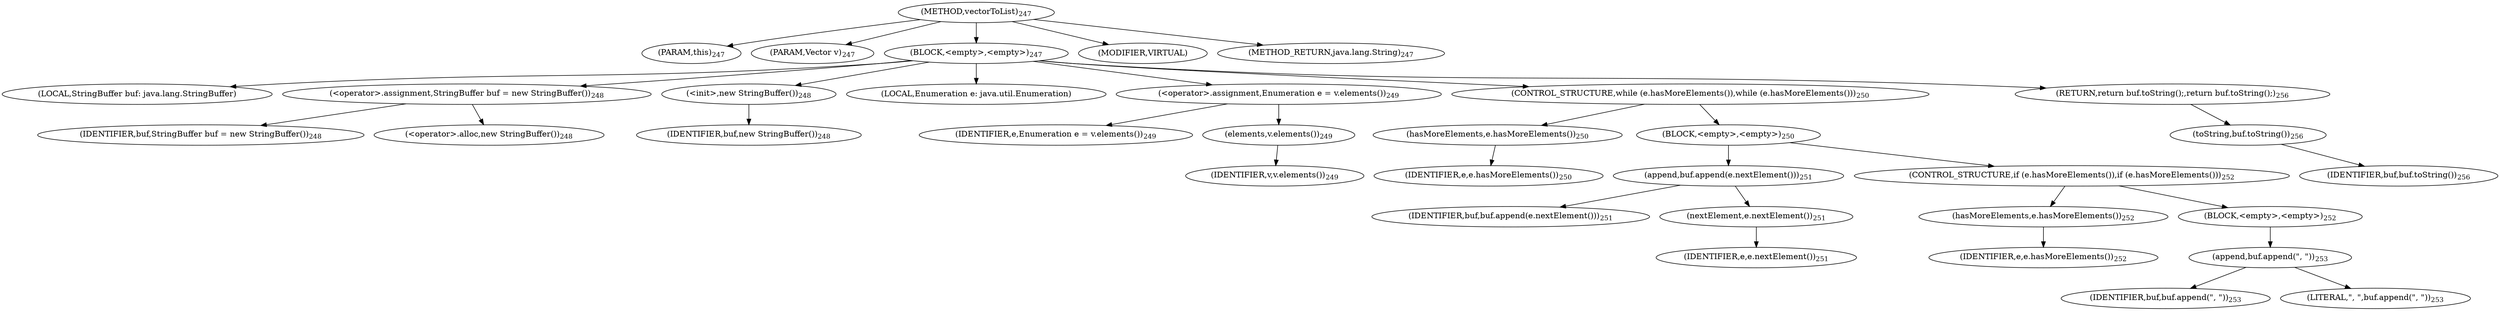 digraph "vectorToList" {  
"329" [label = <(METHOD,vectorToList)<SUB>247</SUB>> ]
"330" [label = <(PARAM,this)<SUB>247</SUB>> ]
"331" [label = <(PARAM,Vector v)<SUB>247</SUB>> ]
"332" [label = <(BLOCK,&lt;empty&gt;,&lt;empty&gt;)<SUB>247</SUB>> ]
"36" [label = <(LOCAL,StringBuffer buf: java.lang.StringBuffer)> ]
"333" [label = <(&lt;operator&gt;.assignment,StringBuffer buf = new StringBuffer())<SUB>248</SUB>> ]
"334" [label = <(IDENTIFIER,buf,StringBuffer buf = new StringBuffer())<SUB>248</SUB>> ]
"335" [label = <(&lt;operator&gt;.alloc,new StringBuffer())<SUB>248</SUB>> ]
"336" [label = <(&lt;init&gt;,new StringBuffer())<SUB>248</SUB>> ]
"35" [label = <(IDENTIFIER,buf,new StringBuffer())<SUB>248</SUB>> ]
"337" [label = <(LOCAL,Enumeration e: java.util.Enumeration)> ]
"338" [label = <(&lt;operator&gt;.assignment,Enumeration e = v.elements())<SUB>249</SUB>> ]
"339" [label = <(IDENTIFIER,e,Enumeration e = v.elements())<SUB>249</SUB>> ]
"340" [label = <(elements,v.elements())<SUB>249</SUB>> ]
"341" [label = <(IDENTIFIER,v,v.elements())<SUB>249</SUB>> ]
"342" [label = <(CONTROL_STRUCTURE,while (e.hasMoreElements()),while (e.hasMoreElements()))<SUB>250</SUB>> ]
"343" [label = <(hasMoreElements,e.hasMoreElements())<SUB>250</SUB>> ]
"344" [label = <(IDENTIFIER,e,e.hasMoreElements())<SUB>250</SUB>> ]
"345" [label = <(BLOCK,&lt;empty&gt;,&lt;empty&gt;)<SUB>250</SUB>> ]
"346" [label = <(append,buf.append(e.nextElement()))<SUB>251</SUB>> ]
"347" [label = <(IDENTIFIER,buf,buf.append(e.nextElement()))<SUB>251</SUB>> ]
"348" [label = <(nextElement,e.nextElement())<SUB>251</SUB>> ]
"349" [label = <(IDENTIFIER,e,e.nextElement())<SUB>251</SUB>> ]
"350" [label = <(CONTROL_STRUCTURE,if (e.hasMoreElements()),if (e.hasMoreElements()))<SUB>252</SUB>> ]
"351" [label = <(hasMoreElements,e.hasMoreElements())<SUB>252</SUB>> ]
"352" [label = <(IDENTIFIER,e,e.hasMoreElements())<SUB>252</SUB>> ]
"353" [label = <(BLOCK,&lt;empty&gt;,&lt;empty&gt;)<SUB>252</SUB>> ]
"354" [label = <(append,buf.append(&quot;, &quot;))<SUB>253</SUB>> ]
"355" [label = <(IDENTIFIER,buf,buf.append(&quot;, &quot;))<SUB>253</SUB>> ]
"356" [label = <(LITERAL,&quot;, &quot;,buf.append(&quot;, &quot;))<SUB>253</SUB>> ]
"357" [label = <(RETURN,return buf.toString();,return buf.toString();)<SUB>256</SUB>> ]
"358" [label = <(toString,buf.toString())<SUB>256</SUB>> ]
"359" [label = <(IDENTIFIER,buf,buf.toString())<SUB>256</SUB>> ]
"360" [label = <(MODIFIER,VIRTUAL)> ]
"361" [label = <(METHOD_RETURN,java.lang.String)<SUB>247</SUB>> ]
  "329" -> "330" 
  "329" -> "331" 
  "329" -> "332" 
  "329" -> "360" 
  "329" -> "361" 
  "332" -> "36" 
  "332" -> "333" 
  "332" -> "336" 
  "332" -> "337" 
  "332" -> "338" 
  "332" -> "342" 
  "332" -> "357" 
  "333" -> "334" 
  "333" -> "335" 
  "336" -> "35" 
  "338" -> "339" 
  "338" -> "340" 
  "340" -> "341" 
  "342" -> "343" 
  "342" -> "345" 
  "343" -> "344" 
  "345" -> "346" 
  "345" -> "350" 
  "346" -> "347" 
  "346" -> "348" 
  "348" -> "349" 
  "350" -> "351" 
  "350" -> "353" 
  "351" -> "352" 
  "353" -> "354" 
  "354" -> "355" 
  "354" -> "356" 
  "357" -> "358" 
  "358" -> "359" 
}
